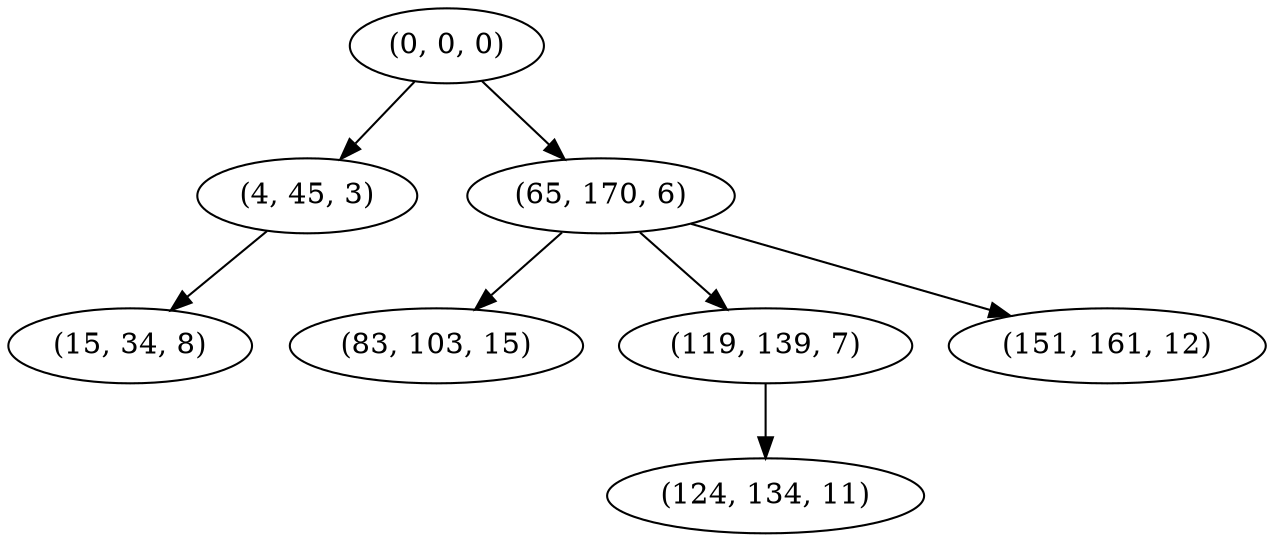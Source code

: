 digraph tree {
    "(0, 0, 0)";
    "(4, 45, 3)";
    "(15, 34, 8)";
    "(65, 170, 6)";
    "(83, 103, 15)";
    "(119, 139, 7)";
    "(124, 134, 11)";
    "(151, 161, 12)";
    "(0, 0, 0)" -> "(4, 45, 3)";
    "(0, 0, 0)" -> "(65, 170, 6)";
    "(4, 45, 3)" -> "(15, 34, 8)";
    "(65, 170, 6)" -> "(83, 103, 15)";
    "(65, 170, 6)" -> "(119, 139, 7)";
    "(65, 170, 6)" -> "(151, 161, 12)";
    "(119, 139, 7)" -> "(124, 134, 11)";
}
